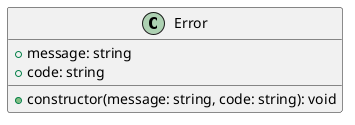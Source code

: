 @startuml
class Error {
    +message: string
    +code: string
    +constructor(message: string, code: string): void
}
@enduml
